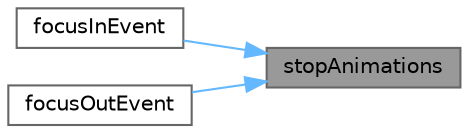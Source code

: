 digraph "stopAnimations"
{
 // LATEX_PDF_SIZE
  bgcolor="transparent";
  edge [fontname=Helvetica,fontsize=10,labelfontname=Helvetica,labelfontsize=10];
  node [fontname=Helvetica,fontsize=10,shape=box,height=0.2,width=0.4];
  rankdir="RL";
  Node1 [id="Node000001",label="stopAnimations",height=0.2,width=0.4,color="gray40", fillcolor="grey60", style="filled", fontcolor="black",tooltip="停止正在执行的动画"];
  Node1 -> Node2 [id="edge1_Node000001_Node000002",dir="back",color="steelblue1",style="solid",tooltip=" "];
  Node2 [id="Node000002",label="focusInEvent",height=0.2,width=0.4,color="grey40", fillcolor="white", style="filled",URL="$class_my_search_line_edit.html#abe839d2e8f13054e4eaf762f8ec98e50",tooltip="重写焦点获取事件，触发展开动画"];
  Node1 -> Node3 [id="edge2_Node000001_Node000003",dir="back",color="steelblue1",style="solid",tooltip=" "];
  Node3 [id="Node000003",label="focusOutEvent",height=0.2,width=0.4,color="grey40", fillcolor="white", style="filled",URL="$class_my_search_line_edit.html#a34b9c9f85e5a9f57123a2ac7398fa7d2",tooltip="重写焦点丢失事件，触发收起动画"];
}
